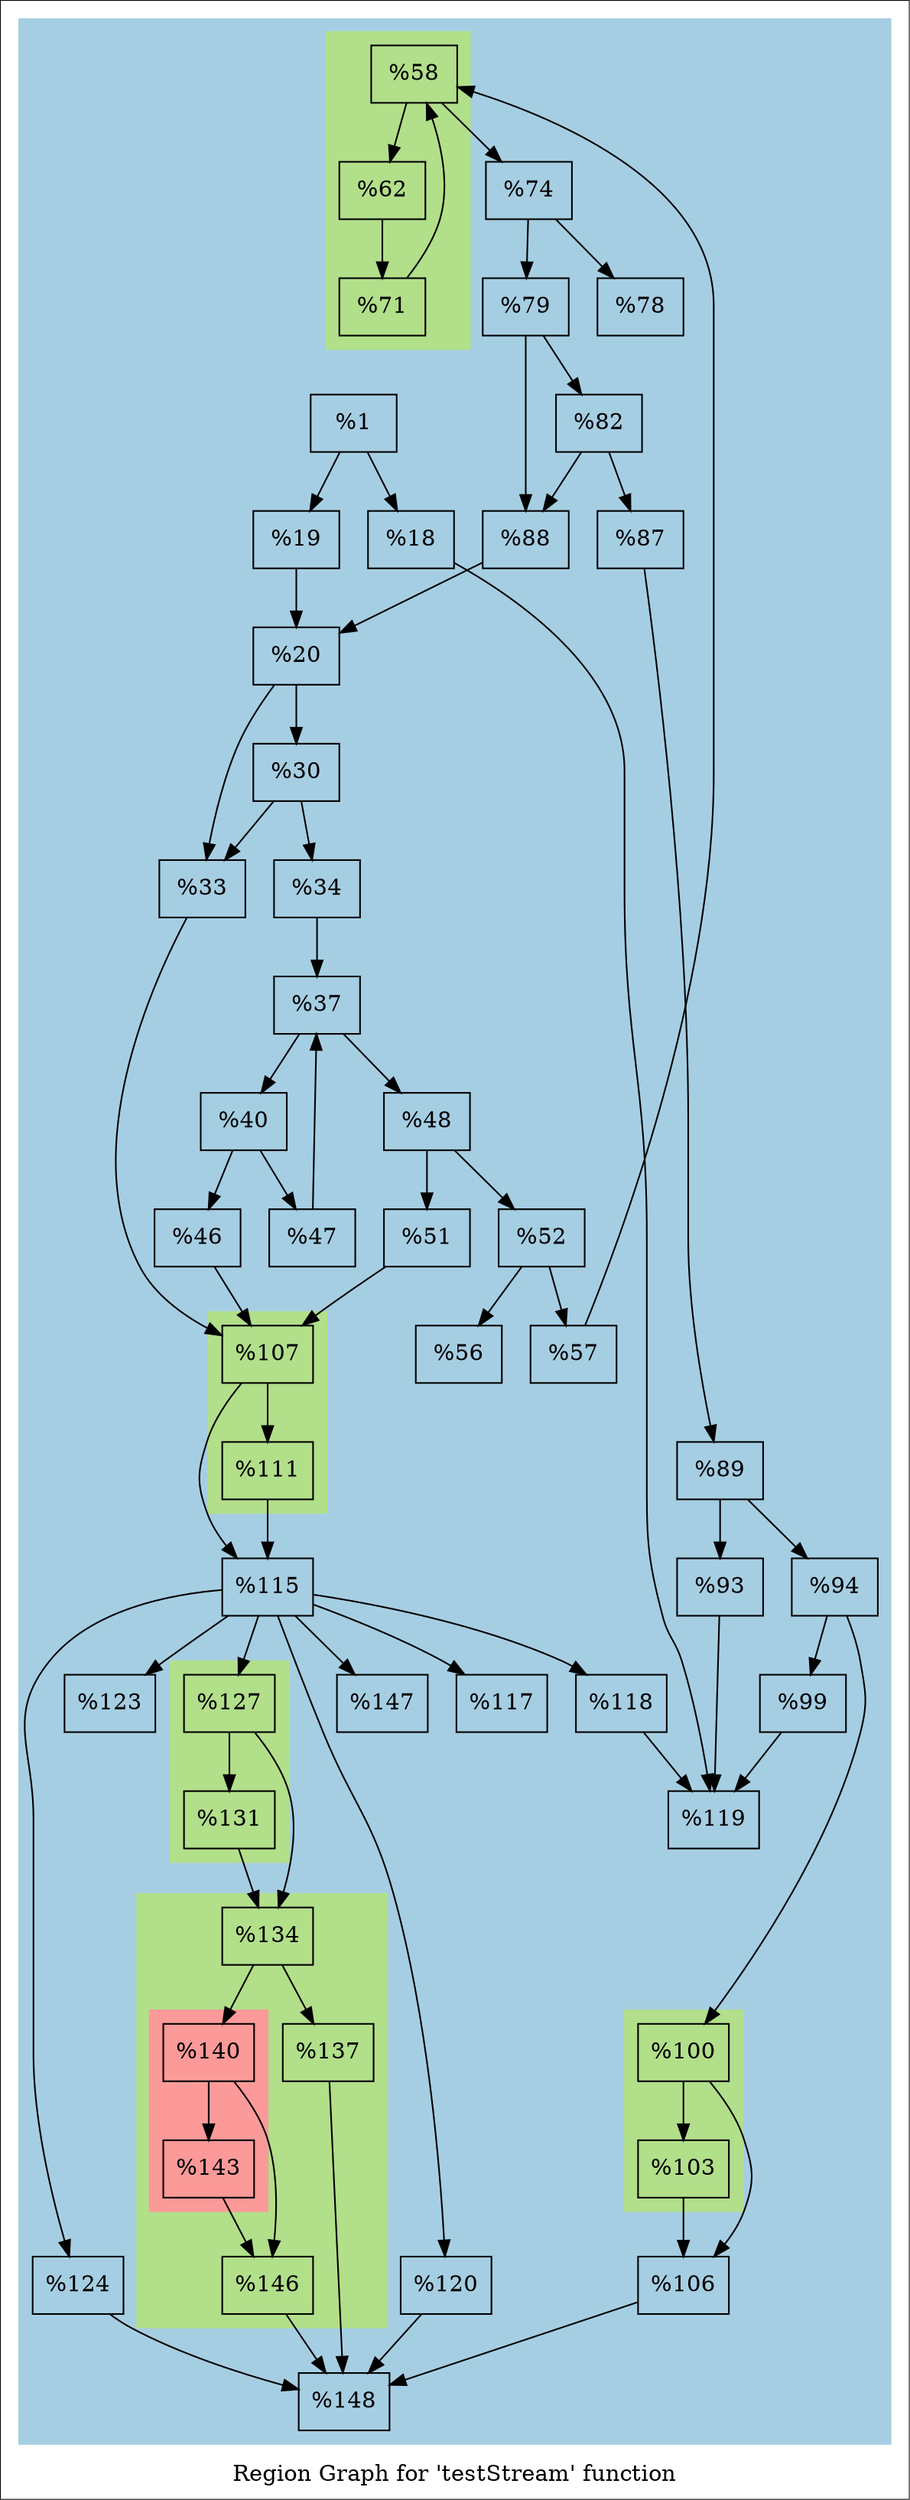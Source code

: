 digraph "Region Graph for 'testStream' function" {
	label="Region Graph for 'testStream' function";

	Node0x1255d50 [shape=record,label="{%1}"];
	Node0x1255d50 -> Node0x13bc1e0;
	Node0x1255d50 -> Node0x13bacf0;
	Node0x13bc1e0 [shape=record,label="{%18}"];
	Node0x13bc1e0 -> Node0x1384ec0;
	Node0x1384ec0 [shape=record,label="{%119}"];
	Node0x13bacf0 [shape=record,label="{%19}"];
	Node0x13bacf0 -> Node0x136b9d0;
	Node0x136b9d0 [shape=record,label="{%20}"];
	Node0x136b9d0 -> Node0x143eb10;
	Node0x136b9d0 -> Node0x112e8b0;
	Node0x143eb10 [shape=record,label="{%33}"];
	Node0x143eb10 -> Node0x1104610;
	Node0x1104610 [shape=record,label="{%107}"];
	Node0x1104610 -> Node0x1395d00;
	Node0x1104610 -> Node0x1105f10;
	Node0x1395d00 [shape=record,label="{%111}"];
	Node0x1395d00 -> Node0x1105f10;
	Node0x1105f10 [shape=record,label="{%115}"];
	Node0x1105f10 -> Node0x1386b00;
	Node0x1105f10 -> Node0x13464a0;
	Node0x1105f10 -> Node0x11419d0;
	Node0x1105f10 -> Node0x144a5d0;
	Node0x1105f10 -> Node0x14374f0;
	Node0x1105f10 -> Node0x13698a0;
	Node0x1105f10 -> Node0x1438fc0;
	Node0x1386b00 [shape=record,label="{%147}"];
	Node0x13464a0 [shape=record,label="{%117}"];
	Node0x11419d0 [shape=record,label="{%118}"];
	Node0x11419d0 -> Node0x1384ec0;
	Node0x144a5d0 [shape=record,label="{%120}"];
	Node0x144a5d0 -> Node0x137fda0;
	Node0x137fda0 [shape=record,label="{%148}"];
	Node0x14374f0 [shape=record,label="{%123}"];
	Node0x13698a0 [shape=record,label="{%124}"];
	Node0x13698a0 -> Node0x137fda0;
	Node0x1438fc0 [shape=record,label="{%127}"];
	Node0x1438fc0 -> Node0x136b4e0;
	Node0x1438fc0 -> Node0x1451710;
	Node0x136b4e0 [shape=record,label="{%131}"];
	Node0x136b4e0 -> Node0x1451710;
	Node0x1451710 [shape=record,label="{%134}"];
	Node0x1451710 -> Node0x13a3f70;
	Node0x1451710 -> Node0x12da430;
	Node0x13a3f70 [shape=record,label="{%137}"];
	Node0x13a3f70 -> Node0x137fda0;
	Node0x12da430 [shape=record,label="{%140}"];
	Node0x12da430 -> Node0x137f6d0;
	Node0x12da430 -> Node0x13b09b0;
	Node0x137f6d0 [shape=record,label="{%143}"];
	Node0x137f6d0 -> Node0x13b09b0;
	Node0x13b09b0 [shape=record,label="{%146}"];
	Node0x13b09b0 -> Node0x137fda0;
	Node0x112e8b0 [shape=record,label="{%30}"];
	Node0x112e8b0 -> Node0x143eb10;
	Node0x112e8b0 -> Node0x137f7c0;
	Node0x137f7c0 [shape=record,label="{%34}"];
	Node0x137f7c0 -> Node0x13db570;
	Node0x13db570 [shape=record,label="{%37}"];
	Node0x13db570 -> Node0x11b51d0;
	Node0x13db570 -> Node0x14386e0;
	Node0x11b51d0 [shape=record,label="{%40}"];
	Node0x11b51d0 -> Node0x13aaaf0;
	Node0x11b51d0 -> Node0x129caa0;
	Node0x13aaaf0 [shape=record,label="{%46}"];
	Node0x13aaaf0 -> Node0x1104610;
	Node0x129caa0 [shape=record,label="{%47}"];
	Node0x129caa0 -> Node0x13db570;
	Node0x14386e0 [shape=record,label="{%48}"];
	Node0x14386e0 -> Node0x1381450;
	Node0x14386e0 -> Node0x14477e0;
	Node0x1381450 [shape=record,label="{%51}"];
	Node0x1381450 -> Node0x1104610;
	Node0x14477e0 [shape=record,label="{%52}"];
	Node0x14477e0 -> Node0x1367d70;
	Node0x14477e0 -> Node0x122ee60;
	Node0x1367d70 [shape=record,label="{%56}"];
	Node0x122ee60 [shape=record,label="{%57}"];
	Node0x122ee60 -> Node0x135b400;
	Node0x135b400 [shape=record,label="{%58}"];
	Node0x135b400 -> Node0x1117360;
	Node0x135b400 -> Node0x137a630;
	Node0x1117360 [shape=record,label="{%62}"];
	Node0x1117360 -> Node0x1385350;
	Node0x1385350 [shape=record,label="{%71}"];
	Node0x1385350 -> Node0x135b400[constraint=false];
	Node0x137a630 [shape=record,label="{%74}"];
	Node0x137a630 -> Node0x14499d0;
	Node0x137a630 -> Node0x11ecdc0;
	Node0x14499d0 [shape=record,label="{%78}"];
	Node0x11ecdc0 [shape=record,label="{%79}"];
	Node0x11ecdc0 -> Node0x137ba40;
	Node0x11ecdc0 -> Node0x1367970;
	Node0x137ba40 [shape=record,label="{%82}"];
	Node0x137ba40 -> Node0x139d700;
	Node0x137ba40 -> Node0x1367970;
	Node0x139d700 [shape=record,label="{%87}"];
	Node0x139d700 -> Node0x1348ab0;
	Node0x1348ab0 [shape=record,label="{%89}"];
	Node0x1348ab0 -> Node0x142f750;
	Node0x1348ab0 -> Node0x1449af0;
	Node0x142f750 [shape=record,label="{%93}"];
	Node0x142f750 -> Node0x1384ec0;
	Node0x1449af0 [shape=record,label="{%94}"];
	Node0x1449af0 -> Node0x14384a0;
	Node0x1449af0 -> Node0x13463c0;
	Node0x14384a0 [shape=record,label="{%99}"];
	Node0x14384a0 -> Node0x1384ec0;
	Node0x13463c0 [shape=record,label="{%100}"];
	Node0x13463c0 -> Node0x11f4760;
	Node0x13463c0 -> Node0x115cdb0;
	Node0x11f4760 [shape=record,label="{%103}"];
	Node0x11f4760 -> Node0x115cdb0;
	Node0x115cdb0 [shape=record,label="{%106}"];
	Node0x115cdb0 -> Node0x137fda0;
	Node0x1367970 [shape=record,label="{%88}"];
	Node0x1367970 -> Node0x136b9d0;
	colorscheme = "paired12"
        subgraph cluster_0x1484100 {
          label = "";
          style = filled;
          color = 1
          subgraph cluster_0x145a750 {
            label = "";
            style = filled;
            color = 3
            Node0x1104610;
            Node0x1395d00;
          }
          subgraph cluster_0x1481100 {
            label = "";
            style = filled;
            color = 3
            Node0x1438fc0;
            Node0x136b4e0;
          }
          subgraph cluster_0x145b8a0 {
            label = "";
            style = filled;
            color = 3
            subgraph cluster_0x145b920 {
              label = "";
              style = filled;
              color = 5
              Node0x12da430;
              Node0x137f6d0;
            }
            Node0x1451710;
            Node0x13a3f70;
            Node0x13b09b0;
          }
          subgraph cluster_0x142a190 {
            label = "";
            style = filled;
            color = 3
            Node0x135b400;
            Node0x1117360;
            Node0x1385350;
          }
          subgraph cluster_0x14565d0 {
            label = "";
            style = filled;
            color = 3
            Node0x13463c0;
            Node0x11f4760;
          }
          Node0x1255d50;
          Node0x13bc1e0;
          Node0x1384ec0;
          Node0x13bacf0;
          Node0x136b9d0;
          Node0x143eb10;
          Node0x1105f10;
          Node0x1386b00;
          Node0x13464a0;
          Node0x11419d0;
          Node0x144a5d0;
          Node0x137fda0;
          Node0x14374f0;
          Node0x13698a0;
          Node0x112e8b0;
          Node0x137f7c0;
          Node0x13db570;
          Node0x11b51d0;
          Node0x13aaaf0;
          Node0x129caa0;
          Node0x14386e0;
          Node0x1381450;
          Node0x14477e0;
          Node0x1367d70;
          Node0x122ee60;
          Node0x137a630;
          Node0x14499d0;
          Node0x11ecdc0;
          Node0x137ba40;
          Node0x139d700;
          Node0x1348ab0;
          Node0x142f750;
          Node0x1449af0;
          Node0x14384a0;
          Node0x115cdb0;
          Node0x1367970;
        }
}
